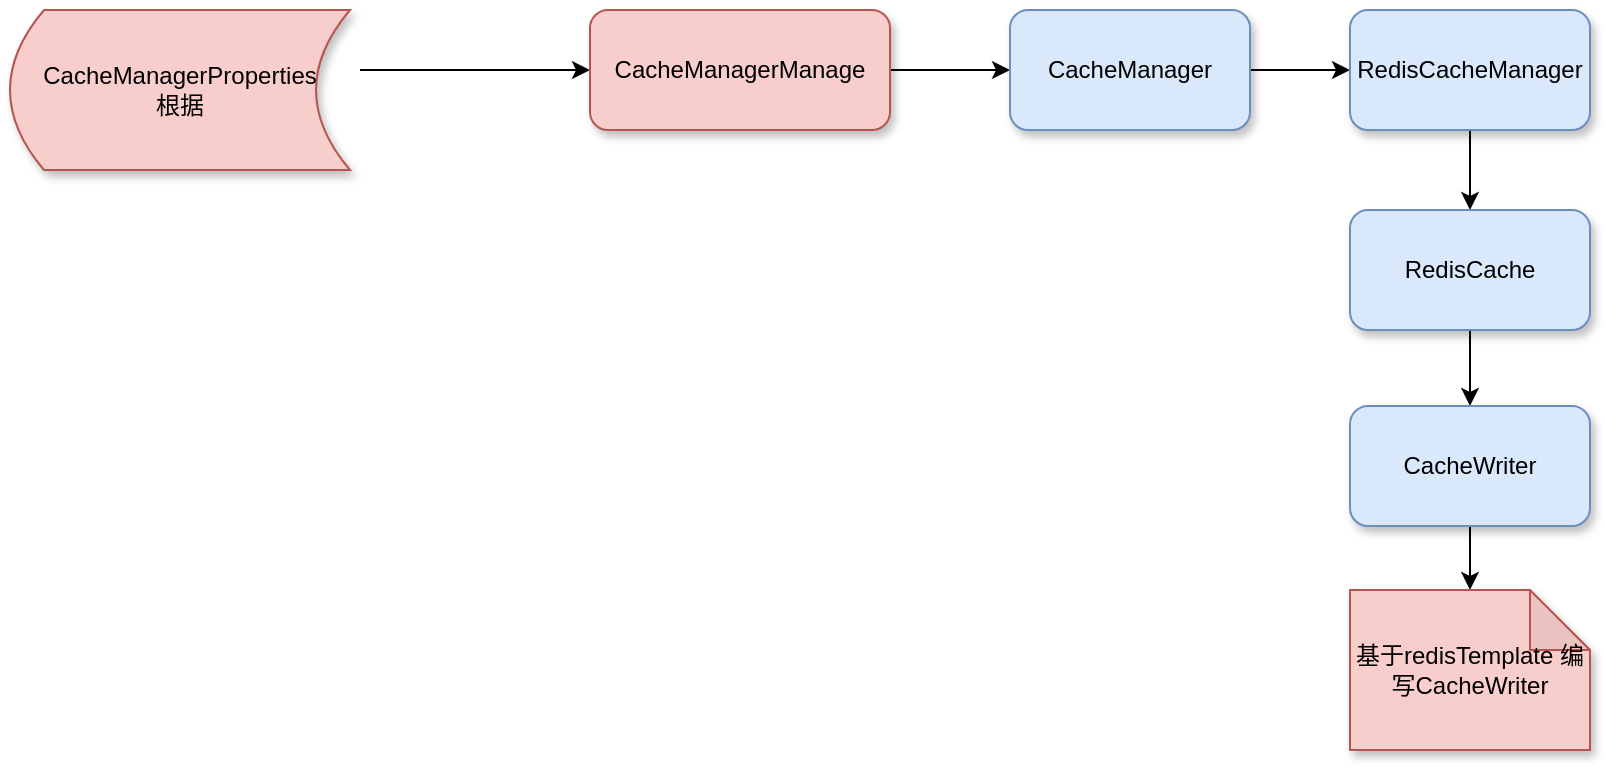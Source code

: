 <mxfile version="13.5.1" type="github">
  <diagram id="GqNbyZiJzV9DIZdHQAGh" name="Page-1">
    <mxGraphModel dx="1108" dy="485" grid="1" gridSize="10" guides="1" tooltips="1" connect="1" arrows="1" fold="1" page="1" pageScale="1" pageWidth="827" pageHeight="1169" math="0" shadow="0">
      <root>
        <mxCell id="0" />
        <mxCell id="1" parent="0" />
        <mxCell id="hbEYWHR7za1f3uJQZWqx-3" value="" style="edgeStyle=orthogonalEdgeStyle;rounded=0;orthogonalLoop=1;jettySize=auto;html=1;" edge="1" parent="1" source="hbEYWHR7za1f3uJQZWqx-1" target="hbEYWHR7za1f3uJQZWqx-2">
          <mxGeometry relative="1" as="geometry" />
        </mxCell>
        <mxCell id="hbEYWHR7za1f3uJQZWqx-15" value="" style="edgeStyle=orthogonalEdgeStyle;rounded=0;orthogonalLoop=1;jettySize=auto;html=1;endArrow=none;endFill=0;startArrow=classic;startFill=1;" edge="1" parent="1" source="hbEYWHR7za1f3uJQZWqx-1">
          <mxGeometry relative="1" as="geometry">
            <mxPoint x="205" y="50" as="targetPoint" />
          </mxGeometry>
        </mxCell>
        <mxCell id="hbEYWHR7za1f3uJQZWqx-1" value="CacheManagerManage" style="rounded=1;whiteSpace=wrap;html=1;shadow=1;fillColor=#f8cecc;strokeColor=#b85450;" vertex="1" parent="1">
          <mxGeometry x="320" y="20" width="150" height="60" as="geometry" />
        </mxCell>
        <mxCell id="hbEYWHR7za1f3uJQZWqx-5" value="" style="edgeStyle=orthogonalEdgeStyle;rounded=0;orthogonalLoop=1;jettySize=auto;html=1;" edge="1" parent="1" source="hbEYWHR7za1f3uJQZWqx-2" target="hbEYWHR7za1f3uJQZWqx-4">
          <mxGeometry relative="1" as="geometry" />
        </mxCell>
        <mxCell id="hbEYWHR7za1f3uJQZWqx-2" value="CacheManager" style="whiteSpace=wrap;html=1;rounded=1;shadow=1;strokeColor=#6c8ebf;fillColor=#dae8fc;" vertex="1" parent="1">
          <mxGeometry x="530" y="20" width="120" height="60" as="geometry" />
        </mxCell>
        <mxCell id="hbEYWHR7za1f3uJQZWqx-7" value="" style="edgeStyle=orthogonalEdgeStyle;rounded=0;orthogonalLoop=1;jettySize=auto;html=1;" edge="1" parent="1" source="hbEYWHR7za1f3uJQZWqx-4" target="hbEYWHR7za1f3uJQZWqx-6">
          <mxGeometry relative="1" as="geometry" />
        </mxCell>
        <mxCell id="hbEYWHR7za1f3uJQZWqx-4" value="RedisCacheManager" style="whiteSpace=wrap;html=1;rounded=1;shadow=1;strokeColor=#6c8ebf;fillColor=#dae8fc;" vertex="1" parent="1">
          <mxGeometry x="700" y="20" width="120" height="60" as="geometry" />
        </mxCell>
        <mxCell id="hbEYWHR7za1f3uJQZWqx-9" value="" style="edgeStyle=orthogonalEdgeStyle;rounded=0;orthogonalLoop=1;jettySize=auto;html=1;" edge="1" parent="1" source="hbEYWHR7za1f3uJQZWqx-6" target="hbEYWHR7za1f3uJQZWqx-8">
          <mxGeometry relative="1" as="geometry" />
        </mxCell>
        <mxCell id="hbEYWHR7za1f3uJQZWqx-6" value="RedisCache" style="whiteSpace=wrap;html=1;rounded=1;shadow=1;strokeColor=#6c8ebf;fillColor=#dae8fc;" vertex="1" parent="1">
          <mxGeometry x="700" y="120" width="120" height="60" as="geometry" />
        </mxCell>
        <mxCell id="hbEYWHR7za1f3uJQZWqx-13" value="" style="edgeStyle=orthogonalEdgeStyle;rounded=0;orthogonalLoop=1;jettySize=auto;html=1;" edge="1" parent="1" source="hbEYWHR7za1f3uJQZWqx-8" target="hbEYWHR7za1f3uJQZWqx-12">
          <mxGeometry relative="1" as="geometry" />
        </mxCell>
        <mxCell id="hbEYWHR7za1f3uJQZWqx-8" value="CacheWriter" style="whiteSpace=wrap;html=1;rounded=1;shadow=1;strokeColor=#6c8ebf;fillColor=#dae8fc;" vertex="1" parent="1">
          <mxGeometry x="700" y="218" width="120" height="60" as="geometry" />
        </mxCell>
        <mxCell id="hbEYWHR7za1f3uJQZWqx-12" value="基于redisTemplate 编写CacheWriter" style="shape=note;whiteSpace=wrap;html=1;backgroundOutline=1;darkOpacity=0.05;rounded=1;shadow=1;strokeColor=#b85450;fillColor=#f8cecc;" vertex="1" parent="1">
          <mxGeometry x="700" y="310" width="120" height="80" as="geometry" />
        </mxCell>
        <mxCell id="hbEYWHR7za1f3uJQZWqx-16" value="&lt;span&gt;CacheManagerProperties&lt;br&gt;根据&lt;br&gt;&lt;/span&gt;" style="shape=dataStorage;whiteSpace=wrap;html=1;shadow=1;fillColor=#f8cecc;strokeColor=#b85450;" vertex="1" parent="1">
          <mxGeometry x="30" y="20" width="170" height="80" as="geometry" />
        </mxCell>
      </root>
    </mxGraphModel>
  </diagram>
</mxfile>
